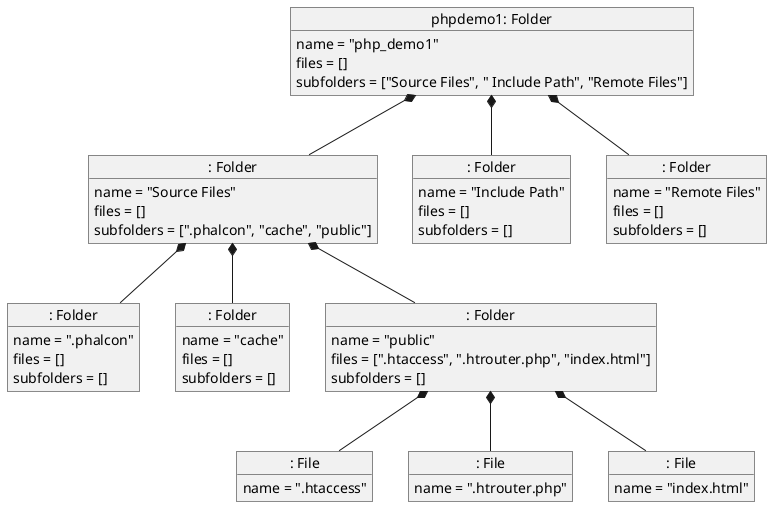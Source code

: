 @startuml
object "phpdemo1: Folder" as  f {
  name = "php_demo1"
  files = []
  subfolders = ["Source Files", " Include Path", "Remote Files"]
}

object ": Folder" as sf1 {
  name = "Source Files"
  files = []
  subfolders = [".phalcon", "cache", "public"]
}

object ": Folder" as sf11 {
  name = ".phalcon"
  files = []
  subfolders = []
}

object ": Folder" as sf13 {
  name = "cache"
  files = []
  subfolders = []
}

object ": Folder" as sf14 {
  name = "public"
  files = [".htaccess", ".htrouter.php", "index.html"]
  subfolders = []
}

object ": File" as f1 {
  name = ".htaccess"
}

object ": File" as f2 {
  name = ".htrouter.php"
}

object ": File" as f3 {
  name = "index.html"
}

object ": Folder" as sf2 {
  name = "Include Path"
  files = []
  subfolders = []
}

object ": Folder" as sf3 {
  name = "Remote Files"
  files = []
  subfolders = []
}

f  *-- sf1
sf1 *-- sf11
sf1 *-- sf13
sf1 *-- sf14
sf14 *-- f1
sf14 *-- f2
sf14 *-- f3
f *-- sf2
f *-- sf3

@enduml